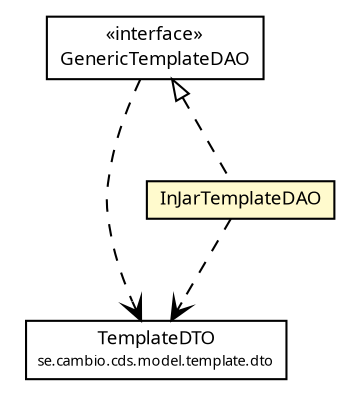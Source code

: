 #!/usr/local/bin/dot
#
# Class diagram 
# Generated by UMLGraph version R5_6 (http://www.umlgraph.org/)
#

digraph G {
	edge [fontname="Trebuchet MS",fontsize=10,labelfontname="Trebuchet MS",labelfontsize=10];
	node [fontname="Trebuchet MS",fontsize=10,shape=plaintext];
	nodesep=0.25;
	ranksep=0.5;
	// se.cambio.cds.model.template.dto.TemplateDTO
	c237823 [label=<<table title="se.cambio.cds.model.template.dto.TemplateDTO" border="0" cellborder="1" cellspacing="0" cellpadding="2" port="p" href="../dto/TemplateDTO.html">
		<tr><td><table border="0" cellspacing="0" cellpadding="1">
<tr><td align="center" balign="center"><font face="Trebuchet MS"> TemplateDTO </font></td></tr>
<tr><td align="center" balign="center"><font face="Trebuchet MS" point-size="7.0"> se.cambio.cds.model.template.dto </font></td></tr>
		</table></td></tr>
		</table>>, URL="../dto/TemplateDTO.html", fontname="Trebuchet MS", fontcolor="black", fontsize=9.0];
	// se.cambio.cds.model.template.dao.GenericTemplateDAO
	c237917 [label=<<table title="se.cambio.cds.model.template.dao.GenericTemplateDAO" border="0" cellborder="1" cellspacing="0" cellpadding="2" port="p" href="./GenericTemplateDAO.html">
		<tr><td><table border="0" cellspacing="0" cellpadding="1">
<tr><td align="center" balign="center"> &#171;interface&#187; </td></tr>
<tr><td align="center" balign="center"><font face="Trebuchet MS"> GenericTemplateDAO </font></td></tr>
		</table></td></tr>
		</table>>, URL="./GenericTemplateDAO.html", fontname="Trebuchet MS", fontcolor="black", fontsize=9.0];
	// se.cambio.cds.model.template.dao.InJarTemplateDAO
	c237918 [label=<<table title="se.cambio.cds.model.template.dao.InJarTemplateDAO" border="0" cellborder="1" cellspacing="0" cellpadding="2" port="p" bgcolor="lemonChiffon" href="./InJarTemplateDAO.html">
		<tr><td><table border="0" cellspacing="0" cellpadding="1">
<tr><td align="center" balign="center"><font face="Trebuchet MS"> InJarTemplateDAO </font></td></tr>
		</table></td></tr>
		</table>>, URL="./InJarTemplateDAO.html", fontname="Trebuchet MS", fontcolor="black", fontsize=9.0];
	//se.cambio.cds.model.template.dao.InJarTemplateDAO implements se.cambio.cds.model.template.dao.GenericTemplateDAO
	c237917:p -> c237918:p [dir=back,arrowtail=empty,style=dashed];
	// se.cambio.cds.model.template.dao.GenericTemplateDAO DEPEND se.cambio.cds.model.template.dto.TemplateDTO
	c237917:p -> c237823:p [taillabel="", label="", headlabel="", fontname="Trebuchet MS", fontcolor="black", fontsize=10.0, color="black", arrowhead=open, style=dashed];
	// se.cambio.cds.model.template.dao.InJarTemplateDAO DEPEND se.cambio.cds.model.template.dto.TemplateDTO
	c237918:p -> c237823:p [taillabel="", label="", headlabel="", fontname="Trebuchet MS", fontcolor="black", fontsize=10.0, color="black", arrowhead=open, style=dashed];
}

